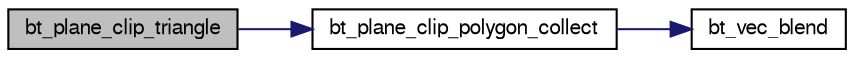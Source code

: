 digraph G
{
  bgcolor="transparent";
  edge [fontname="FreeSans",fontsize=10,labelfontname="FreeSans",labelfontsize=10];
  node [fontname="FreeSans",fontsize=10,shape=record];
  rankdir=LR;
  Node1 [label="bt_plane_clip_triangle",height=0.2,width=0.4,color="black", fillcolor="grey75", style="filled" fontcolor="black"];
  Node1 -> Node2 [color="midnightblue",fontsize=10,style="solid"];
  Node2 [label="bt_plane_clip_polygon_collect",height=0.2,width=0.4,color="black",URL="$bt_clip_polygon_8h.html#5d0b14854a98ea3902f6c914a292f83d",tooltip="This function calcs the distance from a 3D plane."];
  Node2 -> Node3 [color="midnightblue",fontsize=10,style="solid"];
  Node3 [label="bt_vec_blend",height=0.2,width=0.4,color="black",URL="$bt_clip_polygon_8h.html#1f80a57f63e11130a715c2bf42c389cb"];
}
